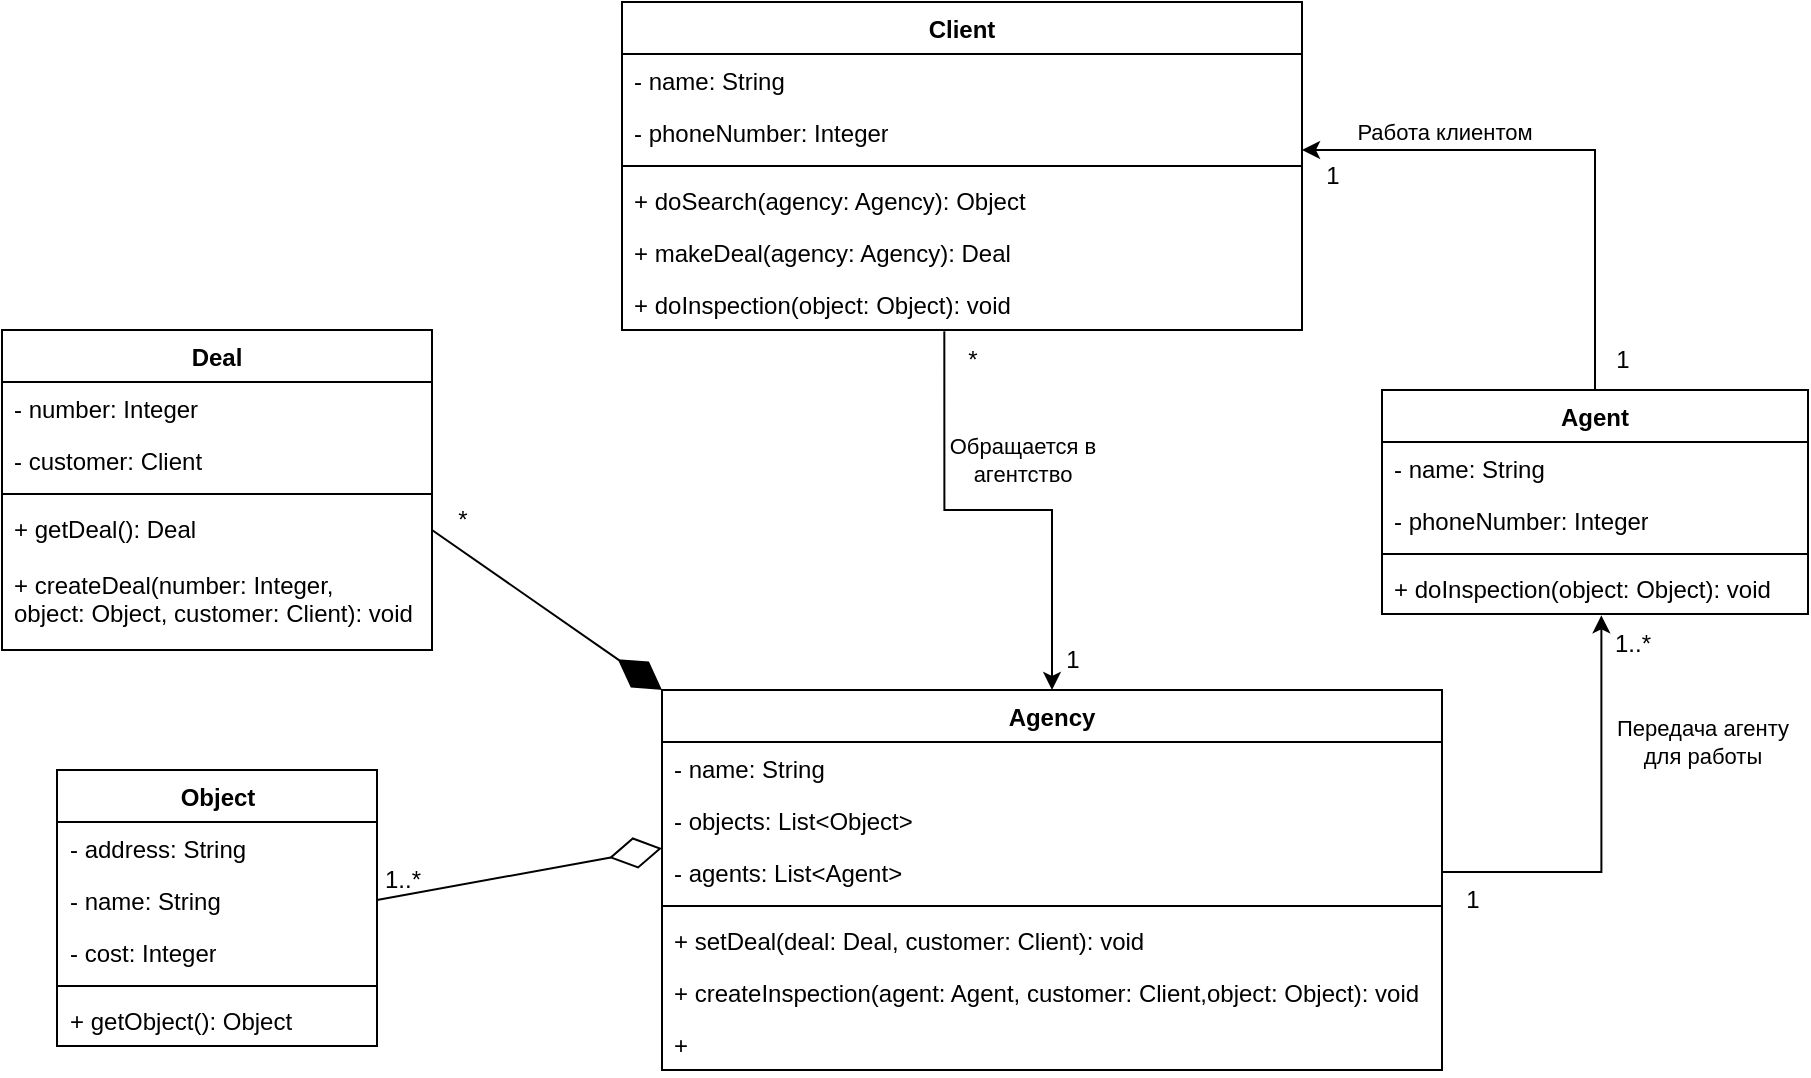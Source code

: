 <mxfile version="24.2.2" type="github">
  <diagram name="Страница — 1" id="YCOsFV16asZ8XmroM45e">
    <mxGraphModel dx="1308" dy="653" grid="0" gridSize="10" guides="1" tooltips="1" connect="1" arrows="1" fold="1" page="0" pageScale="1" pageWidth="827" pageHeight="1169" math="0" shadow="0">
      <root>
        <mxCell id="0" />
        <mxCell id="1" parent="0" />
        <mxCell id="PXyk8LQRHrcoTp4581pN-7" value="Client" style="swimlane;fontStyle=1;align=center;verticalAlign=top;childLayout=stackLayout;horizontal=1;startSize=26;horizontalStack=0;resizeParent=1;resizeParentMax=0;resizeLast=0;collapsible=1;marginBottom=0;whiteSpace=wrap;html=1;" vertex="1" parent="1">
          <mxGeometry x="310" y="155" width="340" height="164" as="geometry" />
        </mxCell>
        <mxCell id="PXyk8LQRHrcoTp4581pN-8" value="- name: String" style="text;strokeColor=none;fillColor=none;align=left;verticalAlign=top;spacingLeft=4;spacingRight=4;overflow=hidden;rotatable=0;points=[[0,0.5],[1,0.5]];portConstraint=eastwest;whiteSpace=wrap;html=1;" vertex="1" parent="PXyk8LQRHrcoTp4581pN-7">
          <mxGeometry y="26" width="340" height="26" as="geometry" />
        </mxCell>
        <mxCell id="PXyk8LQRHrcoTp4581pN-25" value="- phoneNumber: Integer" style="text;strokeColor=none;fillColor=none;align=left;verticalAlign=top;spacingLeft=4;spacingRight=4;overflow=hidden;rotatable=0;points=[[0,0.5],[1,0.5]];portConstraint=eastwest;whiteSpace=wrap;html=1;" vertex="1" parent="PXyk8LQRHrcoTp4581pN-7">
          <mxGeometry y="52" width="340" height="26" as="geometry" />
        </mxCell>
        <mxCell id="PXyk8LQRHrcoTp4581pN-9" value="" style="line;strokeWidth=1;fillColor=none;align=left;verticalAlign=middle;spacingTop=-1;spacingLeft=3;spacingRight=3;rotatable=0;labelPosition=right;points=[];portConstraint=eastwest;strokeColor=inherit;" vertex="1" parent="PXyk8LQRHrcoTp4581pN-7">
          <mxGeometry y="78" width="340" height="8" as="geometry" />
        </mxCell>
        <mxCell id="PXyk8LQRHrcoTp4581pN-10" value="+ doSearch(agency: Agency): Object" style="text;strokeColor=none;fillColor=none;align=left;verticalAlign=top;spacingLeft=4;spacingRight=4;overflow=hidden;rotatable=0;points=[[0,0.5],[1,0.5]];portConstraint=eastwest;whiteSpace=wrap;html=1;" vertex="1" parent="PXyk8LQRHrcoTp4581pN-7">
          <mxGeometry y="86" width="340" height="26" as="geometry" />
        </mxCell>
        <mxCell id="PXyk8LQRHrcoTp4581pN-26" value="&lt;div&gt;+ makeDeal(agency: Agency): Deal&lt;/div&gt;" style="text;strokeColor=none;fillColor=none;align=left;verticalAlign=top;spacingLeft=4;spacingRight=4;overflow=hidden;rotatable=0;points=[[0,0.5],[1,0.5]];portConstraint=eastwest;whiteSpace=wrap;html=1;" vertex="1" parent="PXyk8LQRHrcoTp4581pN-7">
          <mxGeometry y="112" width="340" height="26" as="geometry" />
        </mxCell>
        <mxCell id="PXyk8LQRHrcoTp4581pN-36" value="&lt;div&gt;+ doInspection(object: Object): void&lt;/div&gt;" style="text;strokeColor=none;fillColor=none;align=left;verticalAlign=top;spacingLeft=4;spacingRight=4;overflow=hidden;rotatable=0;points=[[0,0.5],[1,0.5]];portConstraint=eastwest;whiteSpace=wrap;html=1;" vertex="1" parent="PXyk8LQRHrcoTp4581pN-7">
          <mxGeometry y="138" width="340" height="26" as="geometry" />
        </mxCell>
        <mxCell id="PXyk8LQRHrcoTp4581pN-82" style="edgeStyle=orthogonalEdgeStyle;rounded=0;orthogonalLoop=1;jettySize=auto;html=1;exitX=0.474;exitY=1.026;exitDx=0;exitDy=0;exitPerimeter=0;entryX=0.5;entryY=0;entryDx=0;entryDy=0;" edge="1" parent="1" source="PXyk8LQRHrcoTp4581pN-36" target="PXyk8LQRHrcoTp4581pN-11">
          <mxGeometry relative="1" as="geometry">
            <mxPoint x="490" y="399" as="targetPoint" />
          </mxGeometry>
        </mxCell>
        <mxCell id="PXyk8LQRHrcoTp4581pN-83" value="Обращается в&lt;div&gt;агентство&lt;/div&gt;" style="edgeLabel;html=1;align=center;verticalAlign=middle;resizable=0;points=[];" vertex="1" connectable="0" parent="PXyk8LQRHrcoTp4581pN-82">
          <mxGeometry x="-0.378" y="2" relative="1" as="geometry">
            <mxPoint x="37" y="-8" as="offset" />
          </mxGeometry>
        </mxCell>
        <mxCell id="PXyk8LQRHrcoTp4581pN-11" value="Agency" style="swimlane;fontStyle=1;align=center;verticalAlign=top;childLayout=stackLayout;horizontal=1;startSize=26;horizontalStack=0;resizeParent=1;resizeParentMax=0;resizeLast=0;collapsible=1;marginBottom=0;whiteSpace=wrap;html=1;" vertex="1" parent="1">
          <mxGeometry x="330" y="499" width="390" height="190" as="geometry">
            <mxRectangle x="30" y="150" width="70" height="30" as="alternateBounds" />
          </mxGeometry>
        </mxCell>
        <mxCell id="PXyk8LQRHrcoTp4581pN-12" value="- name: String" style="text;strokeColor=none;fillColor=none;align=left;verticalAlign=top;spacingLeft=4;spacingRight=4;overflow=hidden;rotatable=0;points=[[0,0.5],[1,0.5]];portConstraint=eastwest;whiteSpace=wrap;html=1;" vertex="1" parent="PXyk8LQRHrcoTp4581pN-11">
          <mxGeometry y="26" width="390" height="26" as="geometry" />
        </mxCell>
        <mxCell id="PXyk8LQRHrcoTp4581pN-23" value="- objects: List&amp;lt;Object&amp;gt;" style="text;strokeColor=none;fillColor=none;align=left;verticalAlign=top;spacingLeft=4;spacingRight=4;overflow=hidden;rotatable=0;points=[[0,0.5],[1,0.5]];portConstraint=eastwest;whiteSpace=wrap;html=1;" vertex="1" parent="PXyk8LQRHrcoTp4581pN-11">
          <mxGeometry y="52" width="390" height="26" as="geometry" />
        </mxCell>
        <mxCell id="PXyk8LQRHrcoTp4581pN-24" value="- agents: List&amp;lt;Agent&amp;gt;" style="text;strokeColor=none;fillColor=none;align=left;verticalAlign=top;spacingLeft=4;spacingRight=4;overflow=hidden;rotatable=0;points=[[0,0.5],[1,0.5]];portConstraint=eastwest;whiteSpace=wrap;html=1;" vertex="1" parent="PXyk8LQRHrcoTp4581pN-11">
          <mxGeometry y="78" width="390" height="26" as="geometry" />
        </mxCell>
        <mxCell id="PXyk8LQRHrcoTp4581pN-13" value="" style="line;strokeWidth=1;fillColor=none;align=left;verticalAlign=middle;spacingTop=-1;spacingLeft=3;spacingRight=3;rotatable=0;labelPosition=right;points=[];portConstraint=eastwest;strokeColor=inherit;" vertex="1" parent="PXyk8LQRHrcoTp4581pN-11">
          <mxGeometry y="104" width="390" height="8" as="geometry" />
        </mxCell>
        <mxCell id="PXyk8LQRHrcoTp4581pN-14" value="+ setDeal(deal: Deal, customer: Client): void" style="text;strokeColor=none;fillColor=none;align=left;verticalAlign=top;spacingLeft=4;spacingRight=4;overflow=hidden;rotatable=0;points=[[0,0.5],[1,0.5]];portConstraint=eastwest;whiteSpace=wrap;html=1;" vertex="1" parent="PXyk8LQRHrcoTp4581pN-11">
          <mxGeometry y="112" width="390" height="26" as="geometry" />
        </mxCell>
        <mxCell id="PXyk8LQRHrcoTp4581pN-22" value="+ createInspection(agent: Agent, customer: Client,object: Object): void" style="text;strokeColor=none;fillColor=none;align=left;verticalAlign=top;spacingLeft=4;spacingRight=4;overflow=hidden;rotatable=0;points=[[0,0.5],[1,0.5]];portConstraint=eastwest;whiteSpace=wrap;html=1;" vertex="1" parent="PXyk8LQRHrcoTp4581pN-11">
          <mxGeometry y="138" width="390" height="26" as="geometry" />
        </mxCell>
        <mxCell id="PXyk8LQRHrcoTp4581pN-21" value="+&amp;nbsp;" style="text;strokeColor=none;fillColor=none;align=left;verticalAlign=top;spacingLeft=4;spacingRight=4;overflow=hidden;rotatable=0;points=[[0,0.5],[1,0.5]];portConstraint=eastwest;whiteSpace=wrap;html=1;" vertex="1" parent="PXyk8LQRHrcoTp4581pN-11">
          <mxGeometry y="164" width="390" height="26" as="geometry" />
        </mxCell>
        <mxCell id="PXyk8LQRHrcoTp4581pN-15" value="Agent" style="swimlane;fontStyle=1;align=center;verticalAlign=top;childLayout=stackLayout;horizontal=1;startSize=26;horizontalStack=0;resizeParent=1;resizeParentMax=0;resizeLast=0;collapsible=1;marginBottom=0;whiteSpace=wrap;html=1;" vertex="1" parent="1">
          <mxGeometry x="690" y="349" width="213" height="112" as="geometry" />
        </mxCell>
        <mxCell id="PXyk8LQRHrcoTp4581pN-16" value="- name: String" style="text;strokeColor=none;fillColor=none;align=left;verticalAlign=top;spacingLeft=4;spacingRight=4;overflow=hidden;rotatable=0;points=[[0,0.5],[1,0.5]];portConstraint=eastwest;whiteSpace=wrap;html=1;" vertex="1" parent="PXyk8LQRHrcoTp4581pN-15">
          <mxGeometry y="26" width="213" height="26" as="geometry" />
        </mxCell>
        <mxCell id="PXyk8LQRHrcoTp4581pN-39" value="- phoneNumber: Integer" style="text;strokeColor=none;fillColor=none;align=left;verticalAlign=top;spacingLeft=4;spacingRight=4;overflow=hidden;rotatable=0;points=[[0,0.5],[1,0.5]];portConstraint=eastwest;whiteSpace=wrap;html=1;" vertex="1" parent="PXyk8LQRHrcoTp4581pN-15">
          <mxGeometry y="52" width="213" height="26" as="geometry" />
        </mxCell>
        <mxCell id="PXyk8LQRHrcoTp4581pN-17" value="" style="line;strokeWidth=1;fillColor=none;align=left;verticalAlign=middle;spacingTop=-1;spacingLeft=3;spacingRight=3;rotatable=0;labelPosition=right;points=[];portConstraint=eastwest;strokeColor=inherit;" vertex="1" parent="PXyk8LQRHrcoTp4581pN-15">
          <mxGeometry y="78" width="213" height="8" as="geometry" />
        </mxCell>
        <mxCell id="PXyk8LQRHrcoTp4581pN-18" value="+ doInspection(object: Object): void" style="text;strokeColor=none;fillColor=none;align=left;verticalAlign=top;spacingLeft=4;spacingRight=4;overflow=hidden;rotatable=0;points=[[0,0.5],[1,0.5]];portConstraint=eastwest;whiteSpace=wrap;html=1;" vertex="1" parent="PXyk8LQRHrcoTp4581pN-15">
          <mxGeometry y="86" width="213" height="26" as="geometry" />
        </mxCell>
        <mxCell id="PXyk8LQRHrcoTp4581pN-58" value="Deal" style="swimlane;fontStyle=1;align=center;verticalAlign=top;childLayout=stackLayout;horizontal=1;startSize=26;horizontalStack=0;resizeParent=1;resizeParentMax=0;resizeLast=0;collapsible=1;marginBottom=0;whiteSpace=wrap;html=1;" vertex="1" parent="1">
          <mxGeometry y="319" width="215" height="160" as="geometry" />
        </mxCell>
        <mxCell id="PXyk8LQRHrcoTp4581pN-62" value="- number: Integer" style="text;strokeColor=none;fillColor=none;align=left;verticalAlign=top;spacingLeft=4;spacingRight=4;overflow=hidden;rotatable=0;points=[[0,0.5],[1,0.5]];portConstraint=eastwest;whiteSpace=wrap;html=1;" vertex="1" parent="PXyk8LQRHrcoTp4581pN-58">
          <mxGeometry y="26" width="215" height="26" as="geometry" />
        </mxCell>
        <mxCell id="PXyk8LQRHrcoTp4581pN-64" value="- customer: Client" style="text;strokeColor=none;fillColor=none;align=left;verticalAlign=top;spacingLeft=4;spacingRight=4;overflow=hidden;rotatable=0;points=[[0,0.5],[1,0.5]];portConstraint=eastwest;whiteSpace=wrap;html=1;" vertex="1" parent="PXyk8LQRHrcoTp4581pN-58">
          <mxGeometry y="52" width="215" height="26" as="geometry" />
        </mxCell>
        <mxCell id="PXyk8LQRHrcoTp4581pN-60" value="" style="line;strokeWidth=1;fillColor=none;align=left;verticalAlign=middle;spacingTop=-1;spacingLeft=3;spacingRight=3;rotatable=0;labelPosition=right;points=[];portConstraint=eastwest;strokeColor=inherit;" vertex="1" parent="PXyk8LQRHrcoTp4581pN-58">
          <mxGeometry y="78" width="215" height="8" as="geometry" />
        </mxCell>
        <mxCell id="PXyk8LQRHrcoTp4581pN-65" value="&lt;span style=&quot;text-wrap: nowrap; background-color: rgb(255, 255, 255);&quot;&gt;+ getDeal(&lt;/span&gt;&lt;span style=&quot;background-color: rgb(255, 255, 255); text-wrap: nowrap;&quot;&gt;): Deal&lt;/span&gt;" style="text;strokeColor=none;fillColor=none;align=left;verticalAlign=top;spacingLeft=4;spacingRight=4;overflow=hidden;rotatable=0;points=[[0,0.5],[1,0.5]];portConstraint=eastwest;whiteSpace=wrap;html=1;" vertex="1" parent="PXyk8LQRHrcoTp4581pN-58">
          <mxGeometry y="86" width="215" height="28" as="geometry" />
        </mxCell>
        <mxCell id="PXyk8LQRHrcoTp4581pN-74" value="&lt;span style=&quot;text-wrap: nowrap; background-color: rgb(255, 255, 255);&quot;&gt;+ createDeal(number: Integer,&lt;/span&gt;&lt;div&gt;&lt;span style=&quot;text-wrap: nowrap; background-color: rgb(255, 255, 255);&quot;&gt;object: Object,&lt;/span&gt;&lt;span style=&quot;background-color: rgb(255, 255, 255); text-wrap: nowrap;&quot;&gt;&amp;nbsp;customer: Client): void&lt;/span&gt;&lt;/div&gt;" style="text;strokeColor=none;fillColor=none;align=left;verticalAlign=top;spacingLeft=4;spacingRight=4;overflow=hidden;rotatable=0;points=[[0,0.5],[1,0.5]];portConstraint=eastwest;whiteSpace=wrap;html=1;" vertex="1" parent="PXyk8LQRHrcoTp4581pN-58">
          <mxGeometry y="114" width="215" height="46" as="geometry" />
        </mxCell>
        <mxCell id="PXyk8LQRHrcoTp4581pN-66" value="Object" style="swimlane;fontStyle=1;align=center;verticalAlign=top;childLayout=stackLayout;horizontal=1;startSize=26;horizontalStack=0;resizeParent=1;resizeParentMax=0;resizeLast=0;collapsible=1;marginBottom=0;whiteSpace=wrap;html=1;" vertex="1" parent="1">
          <mxGeometry x="27.5" y="539" width="160" height="138" as="geometry" />
        </mxCell>
        <mxCell id="PXyk8LQRHrcoTp4581pN-75" value="- address: String" style="text;strokeColor=none;fillColor=none;align=left;verticalAlign=top;spacingLeft=4;spacingRight=4;overflow=hidden;rotatable=0;points=[[0,0.5],[1,0.5]];portConstraint=eastwest;whiteSpace=wrap;html=1;" vertex="1" parent="PXyk8LQRHrcoTp4581pN-66">
          <mxGeometry y="26" width="160" height="26" as="geometry" />
        </mxCell>
        <mxCell id="PXyk8LQRHrcoTp4581pN-78" value="- name: String" style="text;strokeColor=none;fillColor=none;align=left;verticalAlign=top;spacingLeft=4;spacingRight=4;overflow=hidden;rotatable=0;points=[[0,0.5],[1,0.5]];portConstraint=eastwest;whiteSpace=wrap;html=1;" vertex="1" parent="PXyk8LQRHrcoTp4581pN-66">
          <mxGeometry y="52" width="160" height="26" as="geometry" />
        </mxCell>
        <mxCell id="PXyk8LQRHrcoTp4581pN-77" value="- cost: Integer" style="text;strokeColor=none;fillColor=none;align=left;verticalAlign=top;spacingLeft=4;spacingRight=4;overflow=hidden;rotatable=0;points=[[0,0.5],[1,0.5]];portConstraint=eastwest;whiteSpace=wrap;html=1;" vertex="1" parent="PXyk8LQRHrcoTp4581pN-66">
          <mxGeometry y="78" width="160" height="26" as="geometry" />
        </mxCell>
        <mxCell id="PXyk8LQRHrcoTp4581pN-70" value="" style="line;strokeWidth=1;fillColor=none;align=left;verticalAlign=middle;spacingTop=-1;spacingLeft=3;spacingRight=3;rotatable=0;labelPosition=right;points=[];portConstraint=eastwest;strokeColor=inherit;" vertex="1" parent="PXyk8LQRHrcoTp4581pN-66">
          <mxGeometry y="104" width="160" height="8" as="geometry" />
        </mxCell>
        <mxCell id="PXyk8LQRHrcoTp4581pN-71" value="&lt;span style=&quot;text-wrap: nowrap; background-color: rgb(255, 255, 255);&quot;&gt;+ getObject(): Object&lt;/span&gt;" style="text;strokeColor=none;fillColor=none;align=left;verticalAlign=top;spacingLeft=4;spacingRight=4;overflow=hidden;rotatable=0;points=[[0,0.5],[1,0.5]];portConstraint=eastwest;whiteSpace=wrap;html=1;" vertex="1" parent="PXyk8LQRHrcoTp4581pN-66">
          <mxGeometry y="112" width="160" height="26" as="geometry" />
        </mxCell>
        <mxCell id="PXyk8LQRHrcoTp4581pN-84" style="edgeStyle=orthogonalEdgeStyle;rounded=0;orthogonalLoop=1;jettySize=auto;html=1;exitX=1;exitY=0.5;exitDx=0;exitDy=0;entryX=0.515;entryY=1.026;entryDx=0;entryDy=0;entryPerimeter=0;" edge="1" parent="1" source="PXyk8LQRHrcoTp4581pN-24" target="PXyk8LQRHrcoTp4581pN-18">
          <mxGeometry relative="1" as="geometry">
            <mxPoint x="800" y="479" as="targetPoint" />
            <mxPoint x="481" y="330" as="sourcePoint" />
            <Array as="points">
              <mxPoint x="800" y="590" />
            </Array>
          </mxGeometry>
        </mxCell>
        <mxCell id="PXyk8LQRHrcoTp4581pN-85" value="Передача агенту&lt;div&gt;для работы&lt;/div&gt;" style="edgeLabel;html=1;align=center;verticalAlign=middle;resizable=0;points=[];" vertex="1" connectable="0" parent="PXyk8LQRHrcoTp4581pN-84">
          <mxGeometry x="-0.378" y="2" relative="1" as="geometry">
            <mxPoint x="65" y="-63" as="offset" />
          </mxGeometry>
        </mxCell>
        <mxCell id="PXyk8LQRHrcoTp4581pN-86" value="1" style="text;html=1;align=center;verticalAlign=middle;resizable=0;points=[];autosize=1;strokeColor=none;fillColor=none;" vertex="1" parent="1">
          <mxGeometry x="720" y="589" width="30" height="30" as="geometry" />
        </mxCell>
        <mxCell id="PXyk8LQRHrcoTp4581pN-89" value="1..*" style="text;html=1;align=center;verticalAlign=middle;resizable=0;points=[];autosize=1;strokeColor=none;fillColor=none;" vertex="1" parent="1">
          <mxGeometry x="795" y="461" width="40" height="30" as="geometry" />
        </mxCell>
        <mxCell id="PXyk8LQRHrcoTp4581pN-90" value="*" style="text;html=1;align=center;verticalAlign=middle;resizable=0;points=[];autosize=1;strokeColor=none;fillColor=none;" vertex="1" parent="1">
          <mxGeometry x="470" y="319" width="30" height="30" as="geometry" />
        </mxCell>
        <mxCell id="PXyk8LQRHrcoTp4581pN-91" value="1" style="text;html=1;align=center;verticalAlign=middle;resizable=0;points=[];autosize=1;strokeColor=none;fillColor=none;" vertex="1" parent="1">
          <mxGeometry x="520" y="469" width="30" height="30" as="geometry" />
        </mxCell>
        <mxCell id="PXyk8LQRHrcoTp4581pN-92" style="edgeStyle=orthogonalEdgeStyle;rounded=0;orthogonalLoop=1;jettySize=auto;html=1;exitX=0.5;exitY=0;exitDx=0;exitDy=0;" edge="1" parent="1" source="PXyk8LQRHrcoTp4581pN-15">
          <mxGeometry relative="1" as="geometry">
            <mxPoint x="650" y="229" as="targetPoint" />
            <Array as="points">
              <mxPoint x="797" y="229" />
              <mxPoint x="650" y="229" />
            </Array>
          </mxGeometry>
        </mxCell>
        <mxCell id="PXyk8LQRHrcoTp4581pN-93" value="Работа клиентом" style="edgeLabel;html=1;align=center;verticalAlign=middle;resizable=0;points=[];" vertex="1" connectable="0" parent="PXyk8LQRHrcoTp4581pN-92">
          <mxGeometry x="0.52" y="-1" relative="1" as="geometry">
            <mxPoint x="7" y="-8" as="offset" />
          </mxGeometry>
        </mxCell>
        <mxCell id="PXyk8LQRHrcoTp4581pN-96" value="" style="endArrow=diamondThin;endFill=1;endSize=24;html=1;rounded=0;exitX=1;exitY=0.5;exitDx=0;exitDy=0;entryX=0;entryY=0;entryDx=0;entryDy=0;" edge="1" parent="1" source="PXyk8LQRHrcoTp4581pN-65" target="PXyk8LQRHrcoTp4581pN-11">
          <mxGeometry width="160" relative="1" as="geometry">
            <mxPoint x="280" y="429" as="sourcePoint" />
            <mxPoint x="440" y="429" as="targetPoint" />
          </mxGeometry>
        </mxCell>
        <mxCell id="PXyk8LQRHrcoTp4581pN-97" value="" style="endArrow=diamondThin;endFill=0;endSize=24;html=1;rounded=0;entryX=0;entryY=0.041;entryDx=0;entryDy=0;entryPerimeter=0;exitX=1;exitY=0.5;exitDx=0;exitDy=0;" edge="1" parent="1" source="PXyk8LQRHrcoTp4581pN-78" target="PXyk8LQRHrcoTp4581pN-24">
          <mxGeometry width="160" relative="1" as="geometry">
            <mxPoint x="225" y="440" as="sourcePoint" />
            <mxPoint x="340" y="534" as="targetPoint" />
          </mxGeometry>
        </mxCell>
        <mxCell id="PXyk8LQRHrcoTp4581pN-98" value="1..*" style="text;html=1;align=center;verticalAlign=middle;resizable=0;points=[];autosize=1;strokeColor=none;fillColor=none;" vertex="1" parent="1">
          <mxGeometry x="180" y="579" width="40" height="30" as="geometry" />
        </mxCell>
        <mxCell id="PXyk8LQRHrcoTp4581pN-102" value="*" style="text;html=1;align=center;verticalAlign=middle;resizable=0;points=[];autosize=1;strokeColor=none;fillColor=none;" vertex="1" parent="1">
          <mxGeometry x="215" y="399" width="30" height="30" as="geometry" />
        </mxCell>
        <mxCell id="PXyk8LQRHrcoTp4581pN-103" value="1" style="text;html=1;align=center;verticalAlign=middle;resizable=0;points=[];autosize=1;strokeColor=none;fillColor=none;" vertex="1" parent="1">
          <mxGeometry x="795" y="319" width="30" height="30" as="geometry" />
        </mxCell>
        <mxCell id="PXyk8LQRHrcoTp4581pN-104" value="1" style="text;html=1;align=center;verticalAlign=middle;resizable=0;points=[];autosize=1;strokeColor=none;fillColor=none;" vertex="1" parent="1">
          <mxGeometry x="650" y="227" width="30" height="30" as="geometry" />
        </mxCell>
      </root>
    </mxGraphModel>
  </diagram>
</mxfile>
